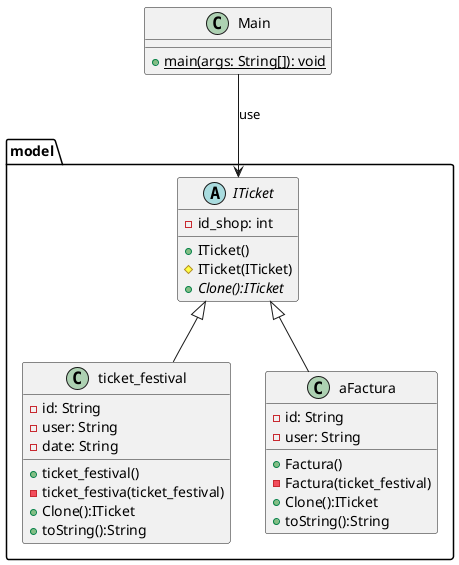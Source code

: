 @startuml

package model{

    Abstract ITicket{
        - id_shop: int
        + ITicket()
        # ITicket(ITicket)
        + Clone():ITicket {Abstract}
    }
    
    class ticket_festival extends ITicket{
        -id: String
        -user: String
        -date: String
        +ticket_festival()
        -ticket_festiva(ticket_festival)
        +Clone():ITicket
        +toString():String
    }
    
    class aFactura extends ITicket{
        -id: String
        -user: String
        +Factura()
        -Factura(ticket_festival)
        +Clone():ITicket
        +toString():String
    }
    

}

class Main{
    +main(args: String[]): void {static}
}

Main --> ITicket : "use"

@enduml
